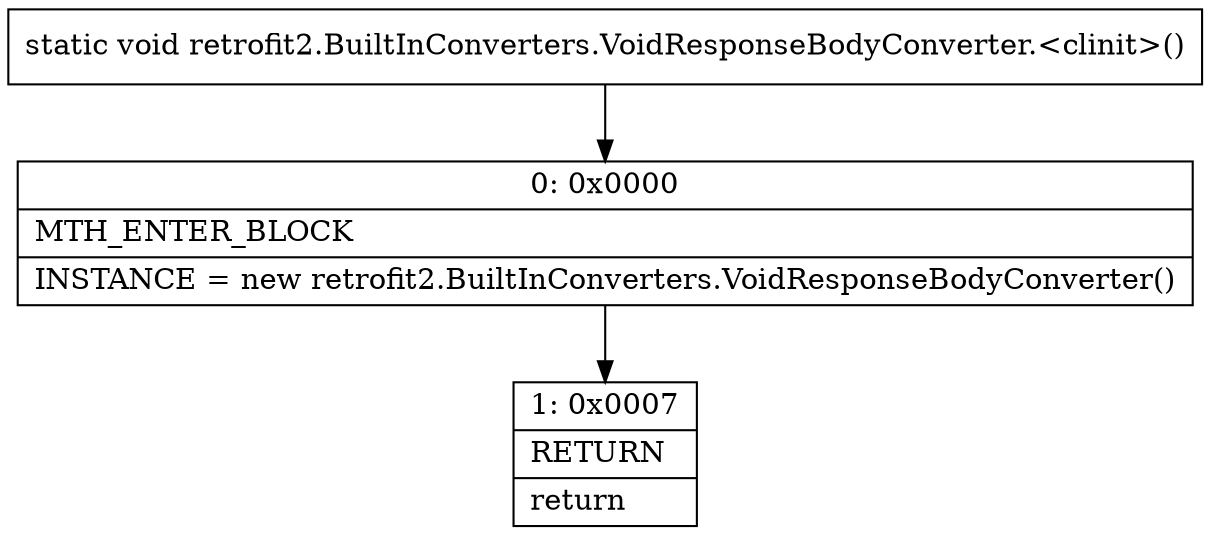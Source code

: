 digraph "CFG forretrofit2.BuiltInConverters.VoidResponseBodyConverter.\<clinit\>()V" {
Node_0 [shape=record,label="{0\:\ 0x0000|MTH_ENTER_BLOCK\l|INSTANCE = new retrofit2.BuiltInConverters.VoidResponseBodyConverter()\l}"];
Node_1 [shape=record,label="{1\:\ 0x0007|RETURN\l|return\l}"];
MethodNode[shape=record,label="{static void retrofit2.BuiltInConverters.VoidResponseBodyConverter.\<clinit\>() }"];
MethodNode -> Node_0;
Node_0 -> Node_1;
}

